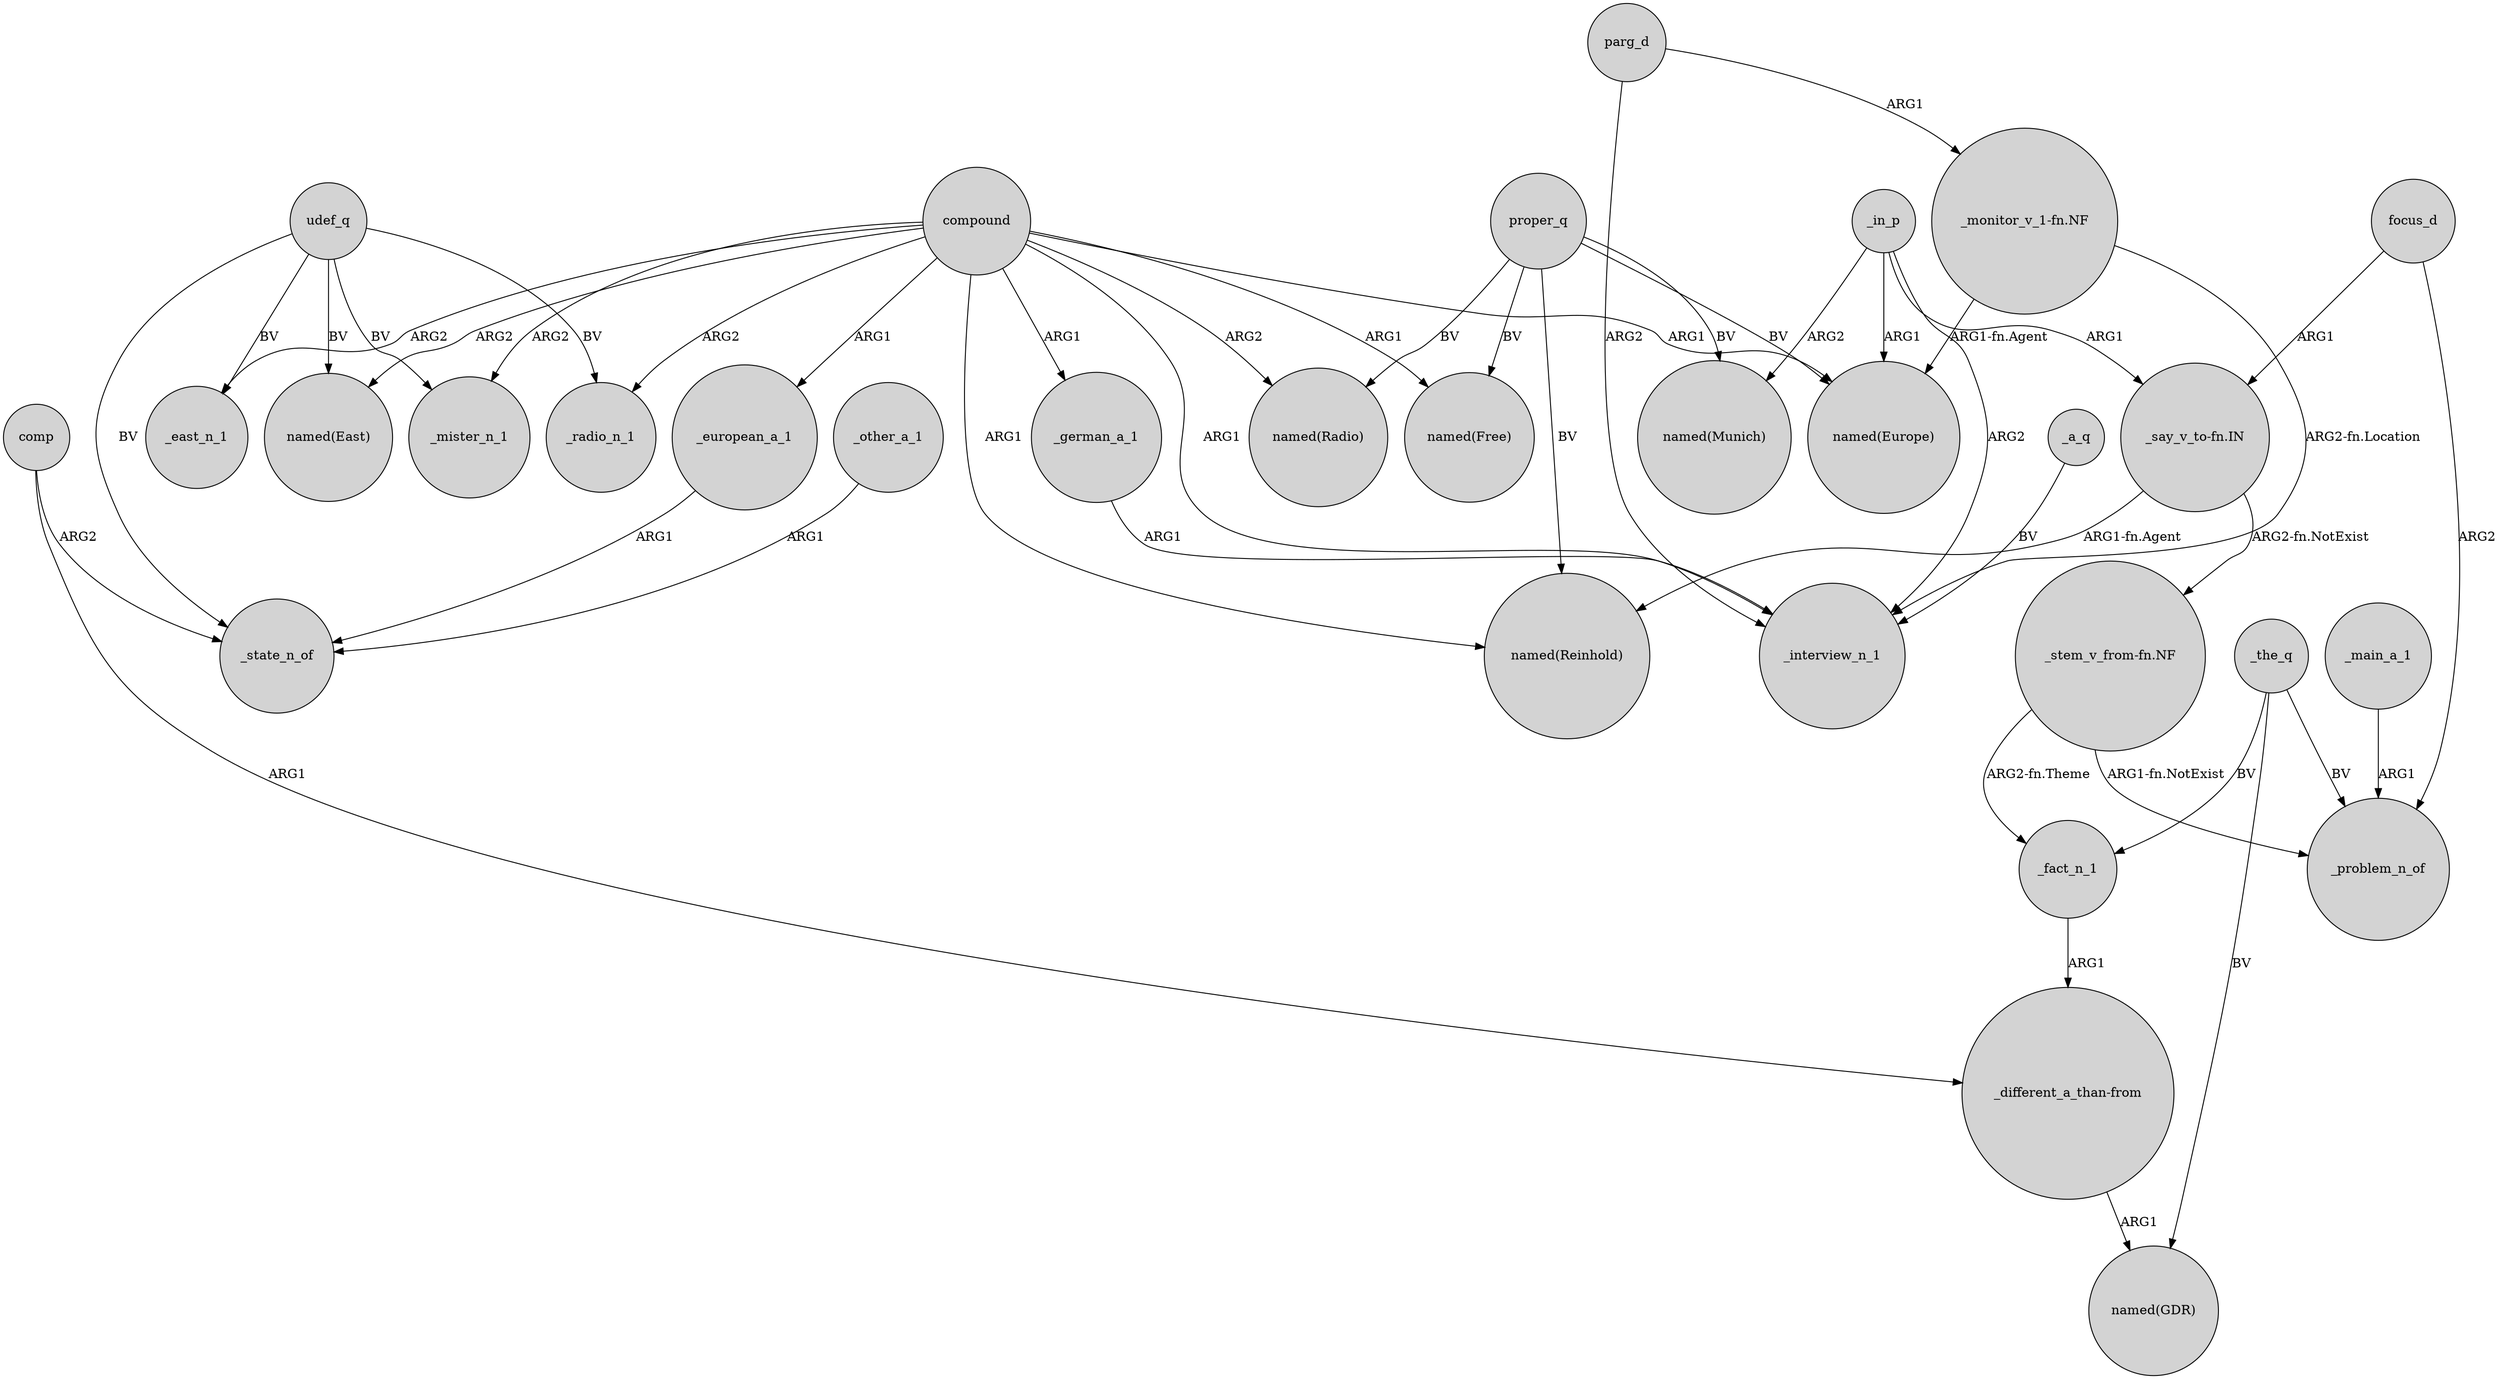 digraph {
	node [shape=circle style=filled]
	_in_p -> _interview_n_1 [label=ARG2]
	focus_d -> _problem_n_of [label=ARG2]
	compound -> _east_n_1 [label=ARG2]
	_in_p -> "_say_v_to-fn.IN" [label=ARG1]
	"_stem_v_from-fn.NF" -> _fact_n_1 [label="ARG2-fn.Theme"]
	"_monitor_v_1-fn.NF" -> _interview_n_1 [label="ARG2-fn.Location"]
	udef_q -> _state_n_of [label=BV]
	_a_q -> _interview_n_1 [label=BV]
	compound -> _mister_n_1 [label=ARG2]
	_the_q -> _problem_n_of [label=BV]
	compound -> _european_a_1 [label=ARG1]
	compound -> "named(Reinhold)" [label=ARG1]
	udef_q -> _mister_n_1 [label=BV]
	compound -> "named(Free)" [label=ARG1]
	_the_q -> "named(GDR)" [label=BV]
	proper_q -> "named(Radio)" [label=BV]
	udef_q -> _radio_n_1 [label=BV]
	udef_q -> "named(East)" [label=BV]
	_european_a_1 -> _state_n_of [label=ARG1]
	compound -> "named(Europe)" [label=ARG1]
	compound -> _interview_n_1 [label=ARG1]
	"_stem_v_from-fn.NF" -> _problem_n_of [label="ARG1-fn.NotExist"]
	_fact_n_1 -> "_different_a_than-from" [label=ARG1]
	"_different_a_than-from" -> "named(GDR)" [label=ARG1]
	_in_p -> "named(Munich)" [label=ARG2]
	proper_q -> "named(Europe)" [label=BV]
	comp -> "_different_a_than-from" [label=ARG1]
	_main_a_1 -> _problem_n_of [label=ARG1]
	"_say_v_to-fn.IN" -> "named(Reinhold)" [label="ARG1-fn.Agent"]
	udef_q -> _east_n_1 [label=BV]
	compound -> "named(Radio)" [label=ARG2]
	parg_d -> "_monitor_v_1-fn.NF" [label=ARG1]
	compound -> _radio_n_1 [label=ARG2]
	_the_q -> _fact_n_1 [label=BV]
	_other_a_1 -> _state_n_of [label=ARG1]
	"_monitor_v_1-fn.NF" -> "named(Europe)" [label="ARG1-fn.Agent"]
	proper_q -> "named(Reinhold)" [label=BV]
	"_say_v_to-fn.IN" -> "_stem_v_from-fn.NF" [label="ARG2-fn.NotExist"]
	_german_a_1 -> _interview_n_1 [label=ARG1]
	comp -> _state_n_of [label=ARG2]
	parg_d -> _interview_n_1 [label=ARG2]
	proper_q -> "named(Munich)" [label=BV]
	_in_p -> "named(Europe)" [label=ARG1]
	proper_q -> "named(Free)" [label=BV]
	compound -> "named(East)" [label=ARG2]
	focus_d -> "_say_v_to-fn.IN" [label=ARG1]
	compound -> _german_a_1 [label=ARG1]
}
